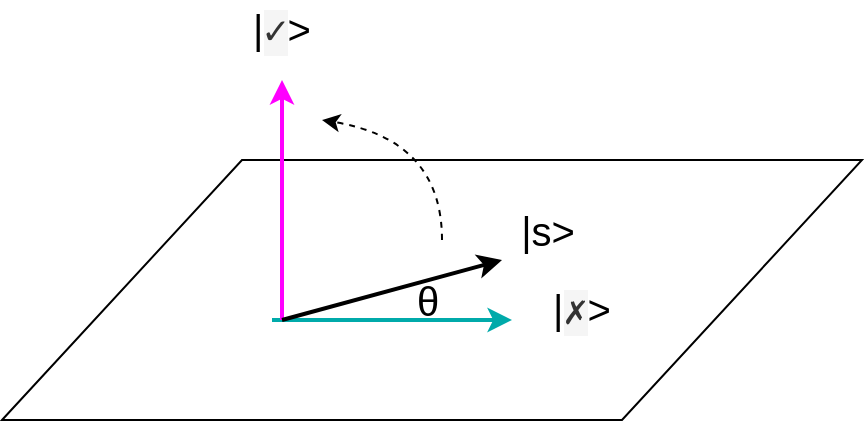 <mxfile version="20.0.3" type="github">
  <diagram id="-Q_HBc9Qb_htMWY2XUfL" name="Page-1">
    <mxGraphModel dx="514" dy="335" grid="1" gridSize="10" guides="1" tooltips="1" connect="1" arrows="1" fold="1" page="1" pageScale="1" pageWidth="827" pageHeight="1169" math="0" shadow="0">
      <root>
        <mxCell id="0" />
        <mxCell id="1" parent="0" />
        <mxCell id="EJR86xED21SjGSu-l6Im-1" value="" style="shape=parallelogram;perimeter=parallelogramPerimeter;whiteSpace=wrap;html=1;fixedSize=1;size=120;" vertex="1" parent="1">
          <mxGeometry x="60" y="160" width="430" height="130" as="geometry" />
        </mxCell>
        <mxCell id="EJR86xED21SjGSu-l6Im-2" value="" style="endArrow=classic;html=1;rounded=0;strokeWidth=2;strokeColor=#00aaaa;" edge="1" parent="1">
          <mxGeometry width="50" height="50" relative="1" as="geometry">
            <mxPoint x="195" y="240" as="sourcePoint" />
            <mxPoint x="315" y="240" as="targetPoint" />
          </mxGeometry>
        </mxCell>
        <mxCell id="EJR86xED21SjGSu-l6Im-3" value="" style="endArrow=classic;html=1;rounded=0;strokeWidth=2;strokeColor=#FF00ff;" edge="1" parent="1">
          <mxGeometry width="50" height="50" relative="1" as="geometry">
            <mxPoint x="200" y="240" as="sourcePoint" />
            <mxPoint x="200" y="120" as="targetPoint" />
          </mxGeometry>
        </mxCell>
        <mxCell id="EJR86xED21SjGSu-l6Im-5" value="&lt;font style=&quot;font-size: 20px;&quot;&gt;|&lt;span style=&quot;background-color: rgb(245, 245, 245); color: rgb(51, 51, 51); font-family: RictyDiminished-Regular, Menlo, Monaco, &amp;quot;Courier New&amp;quot;, monospace, Menlo, Monaco, &amp;quot;Courier New&amp;quot;, monospace;&quot;&gt;✓&lt;/span&gt;&lt;span style=&quot;background-color: initial;&quot;&gt;&amp;gt;&lt;/span&gt;&lt;/font&gt;" style="text;html=1;strokeColor=none;fillColor=none;align=center;verticalAlign=middle;whiteSpace=wrap;rounded=0;" vertex="1" parent="1">
          <mxGeometry x="170" y="80" width="60" height="30" as="geometry" />
        </mxCell>
        <mxCell id="EJR86xED21SjGSu-l6Im-6" value="&lt;font style=&quot;font-size: 20px;&quot;&gt;&lt;font style=&quot;font-size: 20px;&quot;&gt;|&lt;span style=&quot;background-color: rgb(245, 245, 245); color: rgb(51, 51, 51); font-family: RictyDiminished-Regular, Menlo, Monaco, &amp;quot;Courier New&amp;quot;, monospace, Menlo, Monaco, &amp;quot;Courier New&amp;quot;, monospace;&quot;&gt;✗&lt;/span&gt;&lt;/font&gt;&lt;span style=&quot;background-color: initial;&quot;&gt;&amp;gt;&lt;/span&gt;&lt;/font&gt;" style="text;html=1;strokeColor=none;fillColor=none;align=center;verticalAlign=middle;whiteSpace=wrap;rounded=0;" vertex="1" parent="1">
          <mxGeometry x="320" y="220" width="60" height="30" as="geometry" />
        </mxCell>
        <mxCell id="EJR86xED21SjGSu-l6Im-7" value="" style="endArrow=classic;html=1;rounded=0;strokeWidth=2;strokeColor=#000000;" edge="1" parent="1">
          <mxGeometry width="50" height="50" relative="1" as="geometry">
            <mxPoint x="200" y="240" as="sourcePoint" />
            <mxPoint x="310" y="210" as="targetPoint" />
          </mxGeometry>
        </mxCell>
        <mxCell id="EJR86xED21SjGSu-l6Im-9" value="θ" style="text;html=1;strokeColor=none;fillColor=none;align=center;verticalAlign=middle;whiteSpace=wrap;rounded=0;fontSize=20;" vertex="1" parent="1">
          <mxGeometry x="243" y="215" width="60" height="30" as="geometry" />
        </mxCell>
        <mxCell id="EJR86xED21SjGSu-l6Im-10" value="|s&amp;gt;" style="text;html=1;strokeColor=none;fillColor=none;align=center;verticalAlign=middle;whiteSpace=wrap;rounded=0;fontSize=20;" vertex="1" parent="1">
          <mxGeometry x="303" y="180" width="60" height="30" as="geometry" />
        </mxCell>
        <mxCell id="EJR86xED21SjGSu-l6Im-12" value="" style="endArrow=classic;html=1;fontSize=20;strokeColor=#000000;strokeWidth=1;curved=1;dashed=1;" edge="1" parent="1">
          <mxGeometry width="50" height="50" relative="1" as="geometry">
            <mxPoint x="280" y="200" as="sourcePoint" />
            <mxPoint x="220" y="140" as="targetPoint" />
            <Array as="points">
              <mxPoint x="280" y="150" />
            </Array>
          </mxGeometry>
        </mxCell>
      </root>
    </mxGraphModel>
  </diagram>
</mxfile>
